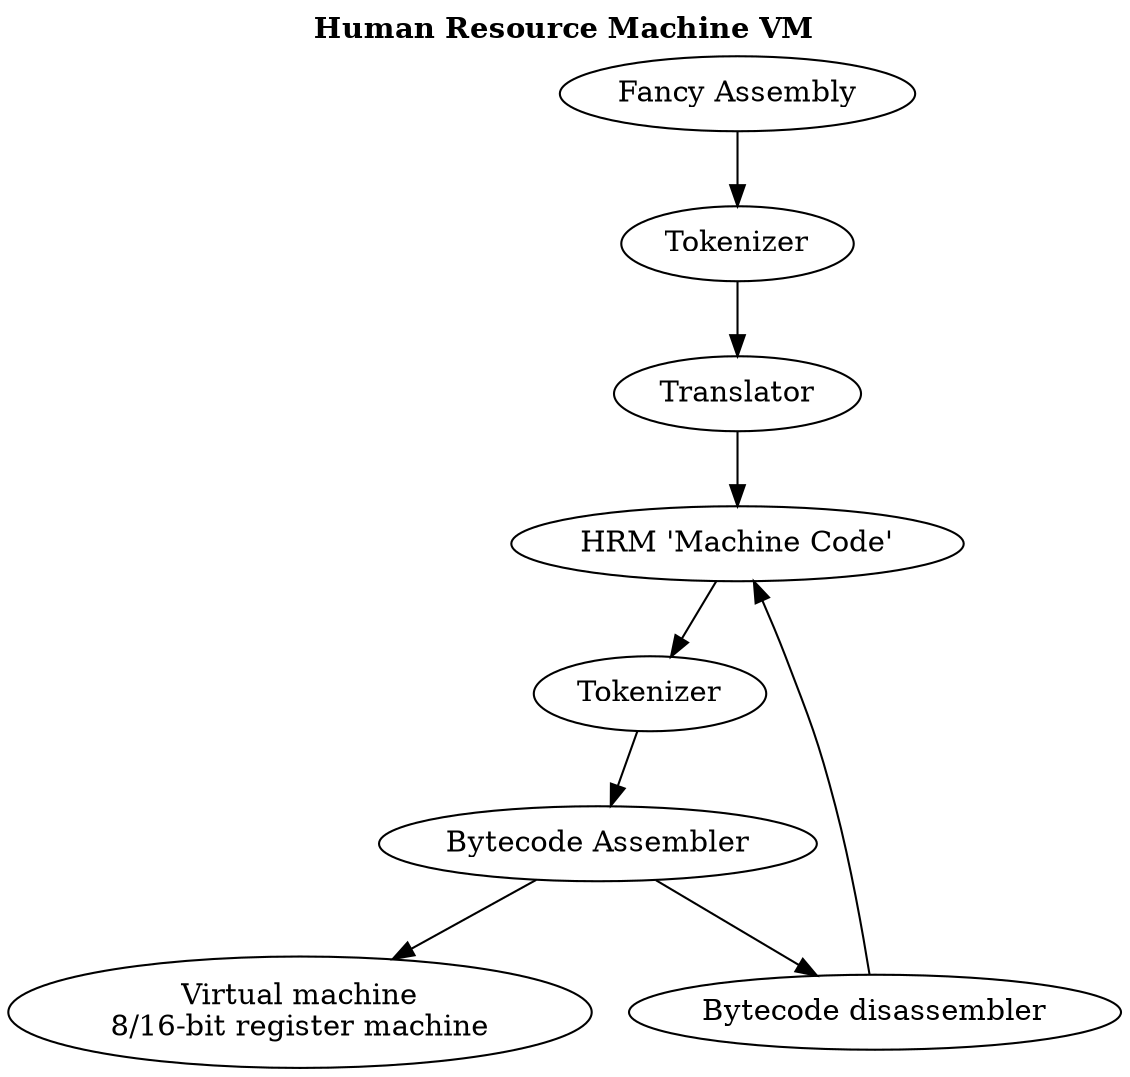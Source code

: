 digraph G {
    labelloc = "t";
    label = <<B>Human Resource Machine VM</B>>;
    myasm [label="Fancy Assembly"];
    tok [label="Tokenizer"];
    trans_1 [label="Translator"];
    hrm [label="HRM 'Machine Code'"];
    myasm -> tok -> trans_1;
    tok2 [label="Tokenizer"];
    byte [label="Bytecode Assembler"];
    dis [label="Bytecode disassembler"];
    vm [label="Virtual machine\n8/16-bit register machine"];
    trans_1 -> hrm -> tok2 -> byte -> vm;
    byte -> dis -> hrm
}